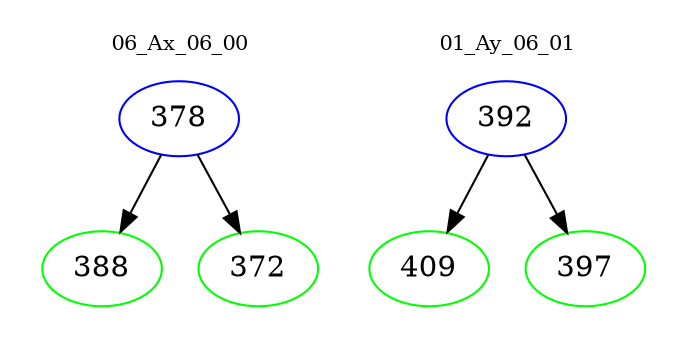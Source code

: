 digraph{
subgraph cluster_0 {
color = white
label = "06_Ax_06_00";
fontsize=10;
T0_378 [label="378", color="blue"]
T0_378 -> T0_388 [color="black"]
T0_388 [label="388", color="green"]
T0_378 -> T0_372 [color="black"]
T0_372 [label="372", color="green"]
}
subgraph cluster_1 {
color = white
label = "01_Ay_06_01";
fontsize=10;
T1_392 [label="392", color="blue"]
T1_392 -> T1_409 [color="black"]
T1_409 [label="409", color="green"]
T1_392 -> T1_397 [color="black"]
T1_397 [label="397", color="green"]
}
}
